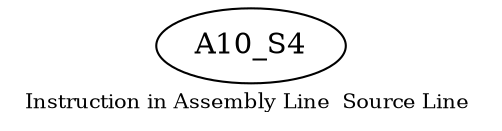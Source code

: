 digraph{
	node [ ]
	edge [ ]
	A10_S4 [ ]
	label = "Instruction in Assembly Line  Source Line "
	fontsize = "10"
}